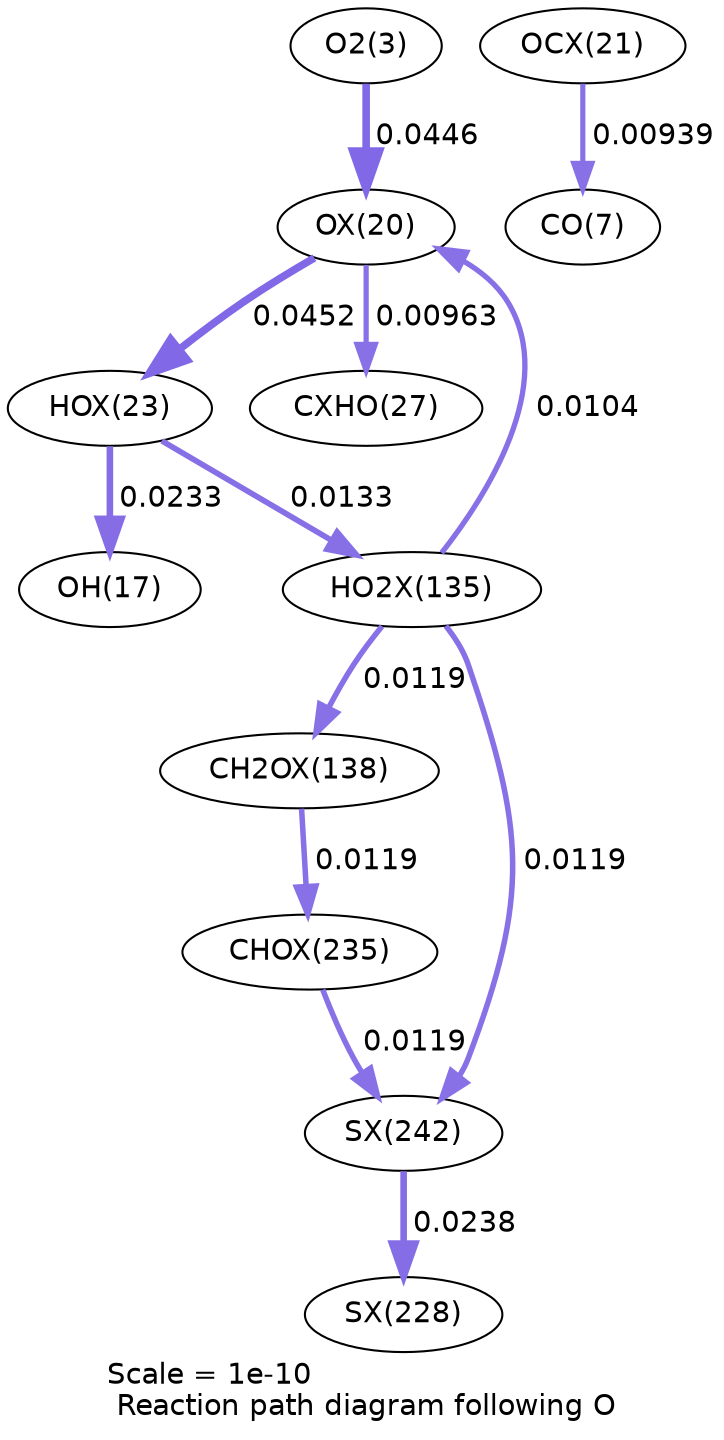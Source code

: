 digraph reaction_paths {
center=1;
s5 -> s26[fontname="Helvetica", penwidth=3.65, arrowsize=1.83, color="0.7, 0.545, 0.9"
, label=" 0.0446"];
s26 -> s29[fontname="Helvetica", penwidth=3.66, arrowsize=1.83, color="0.7, 0.545, 0.9"
, label=" 0.0452"];
s26 -> s32[fontname="Helvetica", penwidth=2.5, arrowsize=1.25, color="0.7, 0.51, 0.9"
, label=" 0.00963"];
s44 -> s26[fontname="Helvetica", penwidth=2.56, arrowsize=1.28, color="0.7, 0.51, 0.9"
, label=" 0.0104"];
s29 -> s19[fontname="Helvetica", penwidth=3.16, arrowsize=1.58, color="0.7, 0.523, 0.9"
, label=" 0.0233"];
s29 -> s44[fontname="Helvetica", penwidth=2.74, arrowsize=1.37, color="0.7, 0.513, 0.9"
, label=" 0.0133"];
s27 -> s9[fontname="Helvetica", penwidth=2.48, arrowsize=1.24, color="0.7, 0.509, 0.9"
, label=" 0.00939"];
s44 -> s45[fontname="Helvetica", penwidth=2.65, arrowsize=1.33, color="0.7, 0.512, 0.9"
, label=" 0.0119"];
s44 -> s53[fontname="Helvetica", penwidth=2.65, arrowsize=1.33, color="0.7, 0.512, 0.9"
, label=" 0.0119"];
s45 -> s52[fontname="Helvetica", penwidth=2.65, arrowsize=1.33, color="0.7, 0.512, 0.9"
, label=" 0.0119"];
s52 -> s53[fontname="Helvetica", penwidth=2.65, arrowsize=1.33, color="0.7, 0.512, 0.9"
, label=" 0.0119"];
s53 -> s50[fontname="Helvetica", penwidth=3.18, arrowsize=1.59, color="0.7, 0.524, 0.9"
, label=" 0.0238"];
s5 [ fontname="Helvetica", label="O2(3)"];
s9 [ fontname="Helvetica", label="CO(7)"];
s19 [ fontname="Helvetica", label="OH(17)"];
s26 [ fontname="Helvetica", label="OX(20)"];
s27 [ fontname="Helvetica", label="OCX(21)"];
s29 [ fontname="Helvetica", label="HOX(23)"];
s32 [ fontname="Helvetica", label="CXHO(27)"];
s44 [ fontname="Helvetica", label="HO2X(135)"];
s45 [ fontname="Helvetica", label="CH2OX(138)"];
s50 [ fontname="Helvetica", label="SX(228)"];
s52 [ fontname="Helvetica", label="CHOX(235)"];
s53 [ fontname="Helvetica", label="SX(242)"];
 label = "Scale = 1e-10\l Reaction path diagram following O";
 fontname = "Helvetica";
}
